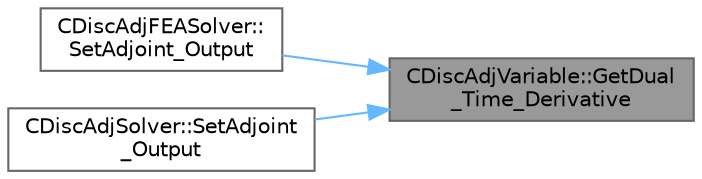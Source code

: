 digraph "CDiscAdjVariable::GetDual_Time_Derivative"
{
 // LATEX_PDF_SIZE
  bgcolor="transparent";
  edge [fontname=Helvetica,fontsize=10,labelfontname=Helvetica,labelfontsize=10];
  node [fontname=Helvetica,fontsize=10,shape=box,height=0.2,width=0.4];
  rankdir="RL";
  Node1 [id="Node000001",label="CDiscAdjVariable::GetDual\l_Time_Derivative",height=0.2,width=0.4,color="gray40", fillcolor="grey60", style="filled", fontcolor="black",tooltip="Return the dual time contributions to the adjoint variable. Contains sum of contributions from 2 time..."];
  Node1 -> Node2 [id="edge1_Node000001_Node000002",dir="back",color="steelblue1",style="solid",tooltip=" "];
  Node2 [id="Node000002",label="CDiscAdjFEASolver::\lSetAdjoint_Output",height=0.2,width=0.4,color="grey40", fillcolor="white", style="filled",URL="$classCDiscAdjFEASolver.html#ac7d98d73aae00e73d6035197013f071c",tooltip="Sets the adjoint values of the output of the flow (+turb.) iteration before evaluation of the tape."];
  Node1 -> Node3 [id="edge2_Node000001_Node000003",dir="back",color="steelblue1",style="solid",tooltip=" "];
  Node3 [id="Node000003",label="CDiscAdjSolver::SetAdjoint\l_Output",height=0.2,width=0.4,color="grey40", fillcolor="white", style="filled",URL="$classCDiscAdjSolver.html#a653aa04f4f6369f494a0807ab2c5b043",tooltip="Sets the adjoint values of the output of the flow (+turb.) iteration before evaluation of the tape."];
}
